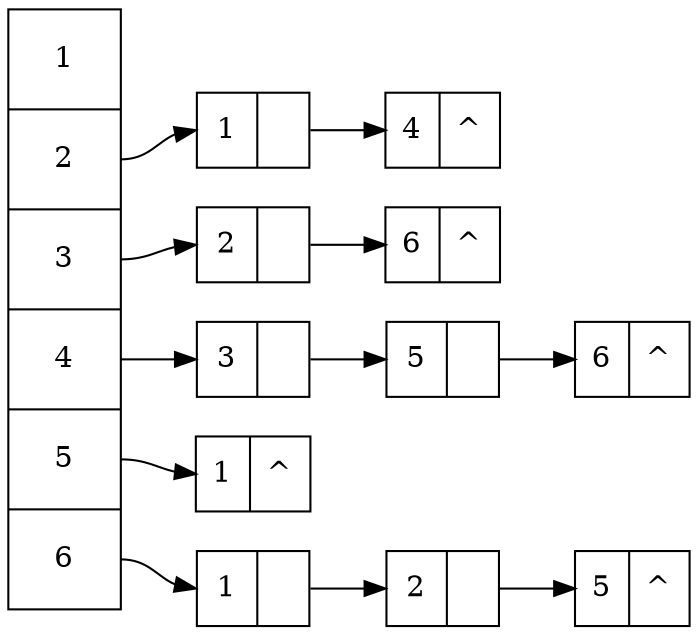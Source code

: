 digraph G {
    rankdir = LR;
    node [shape = record];
    
    list [label = "<n1> 1|<n2> 2|<n3> 3|<n4> 4|<n5> 5|<n6> 6", height = 4];
    e21 [label = "{<l> 1|<r>}"];
    e24 [label = "{<l> 4|<r> ^}"];
    e32 [label = "{<l> 2|<r>}"];
    e36 [label = "{<l> 6|<r> ^}"];
    e43 [label = "{<l> 3|<r>}"];
    e45 [label = "{<l> 5|<r>}"];
    e46 [label = "{<l> 6|<r> ^}"];
    e51 [label = "{<l> 1|<r> ^}"];
    e61 [label = "{<l> 1|<r>}"];
    e62 [label = "{<l> 2|<r>}"];
    e65 [label = "{<l> 5|<r> ^}"];

    list:n2 -> e21:l:w;
    e21:r -> e24:l:w;
    list:n3 -> e32:l:w;
    e32:r -> e36:l:w;
    list:n4 -> e43:l:w;
    e43:r -> e45:l:w;
    e45:r -> e46:l:w;
    list:n5 -> e51:l:w;
    list:n6 -> e61:l:w;
    e61:r -> e62:l:w;
    e62:r -> e65:l:w;
}

